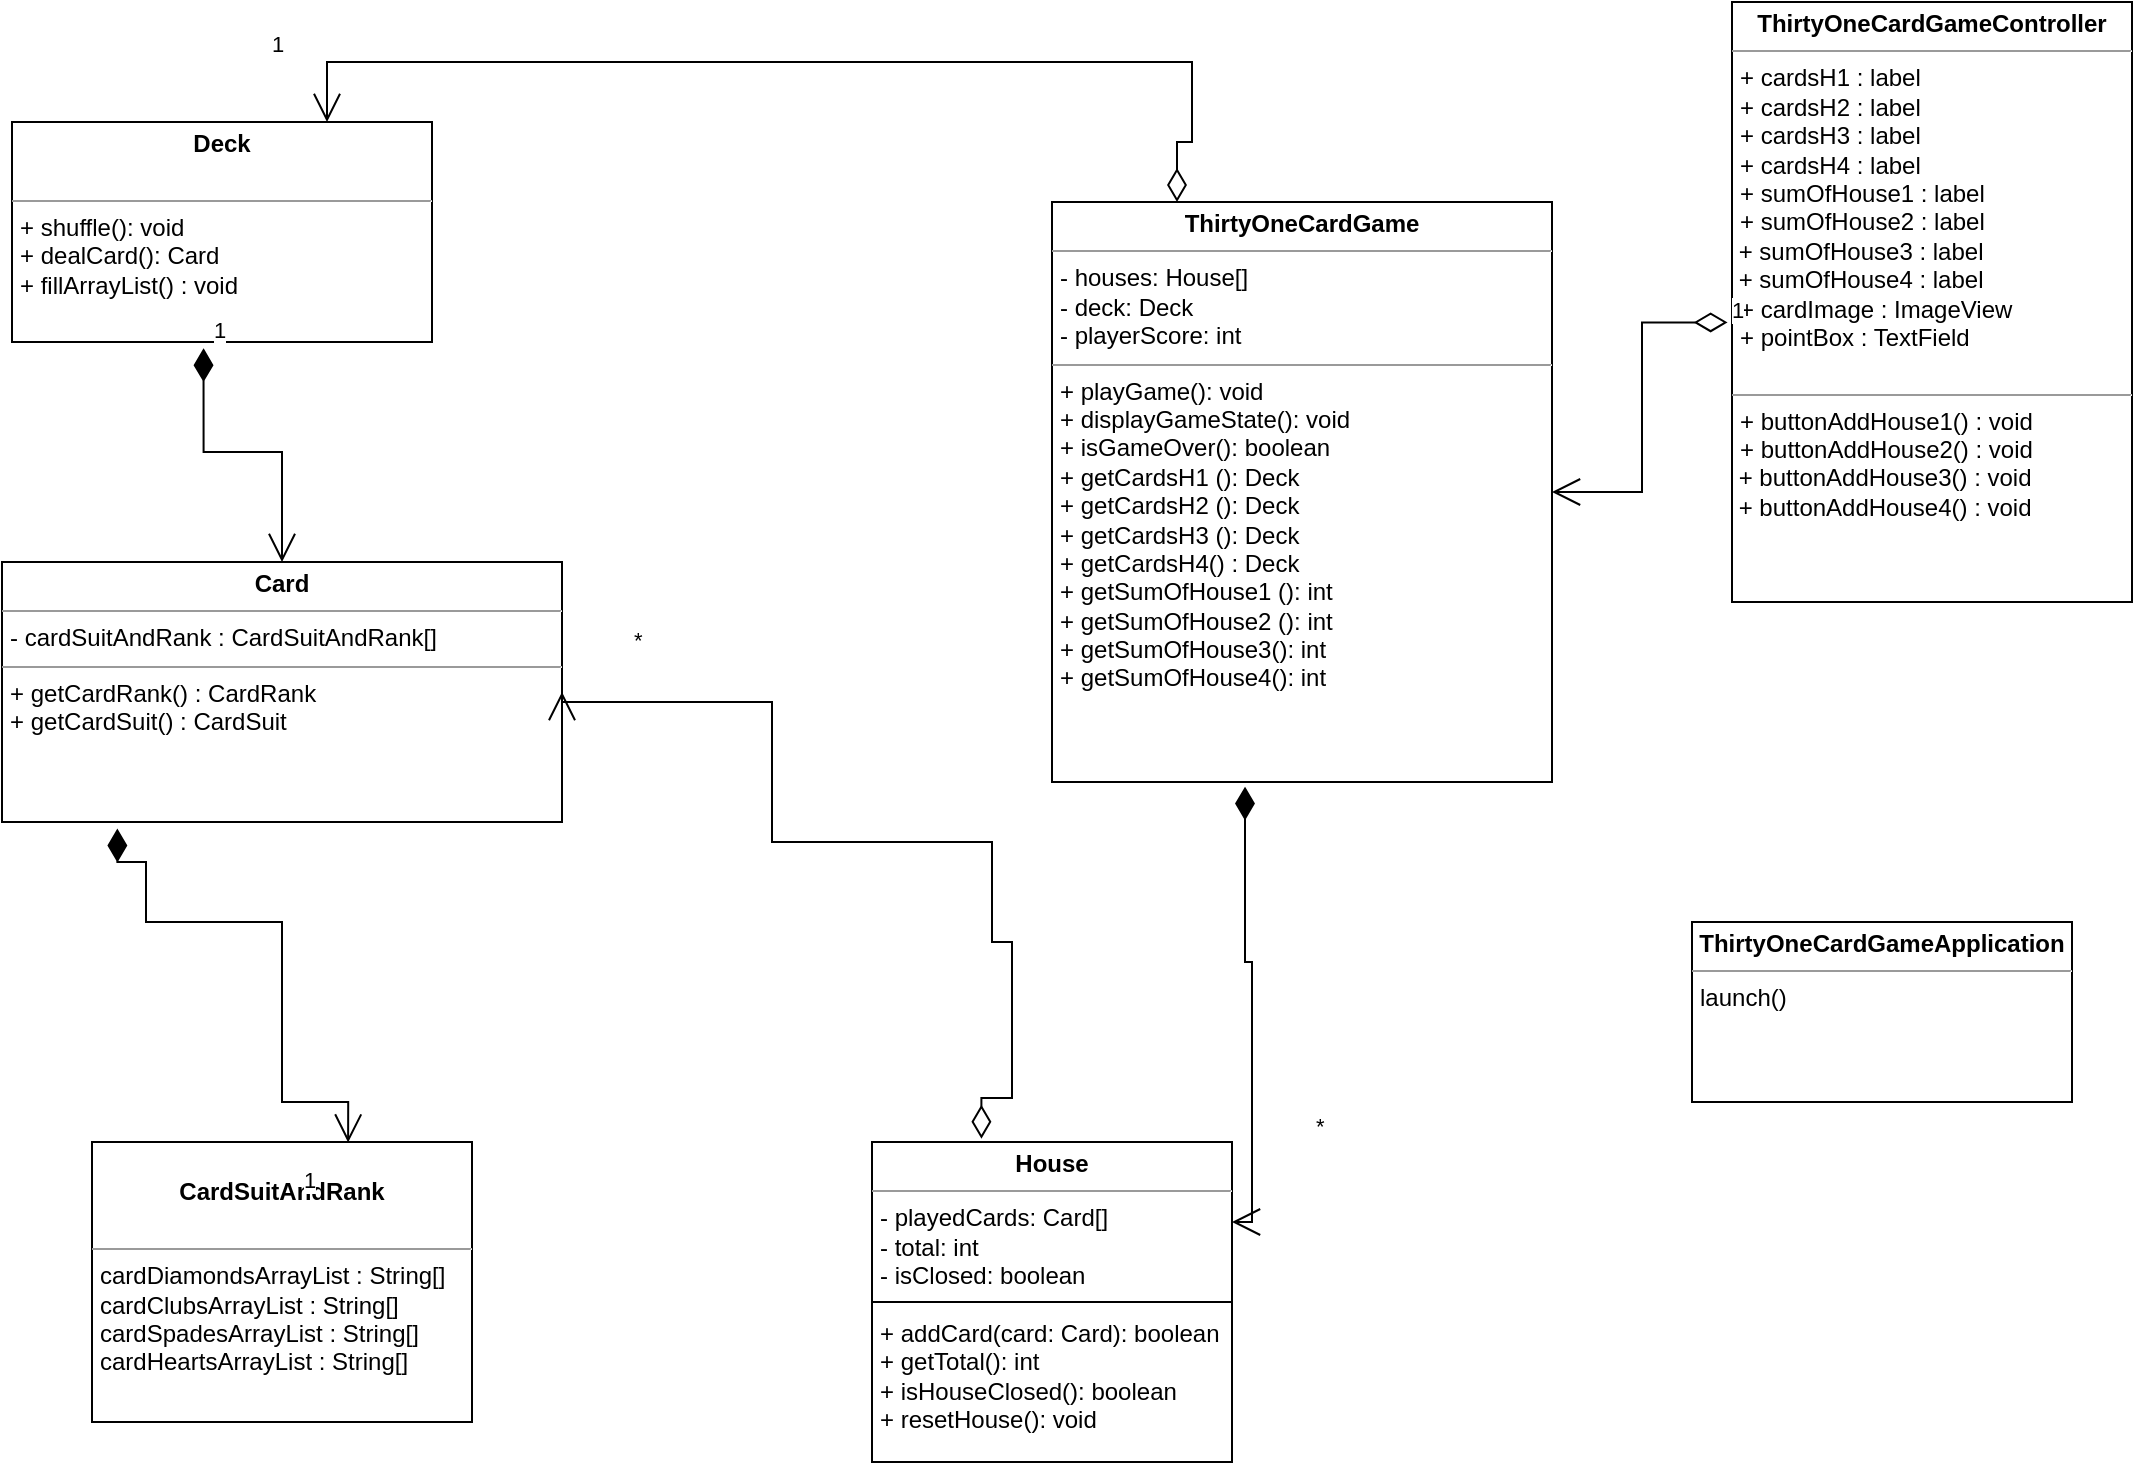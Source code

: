 <mxfile version="21.3.6" type="github">
  <diagram name="Σελίδα-1" id="A4azC9Wo4igHMcO6U7by">
    <mxGraphModel dx="1687" dy="846" grid="1" gridSize="10" guides="1" tooltips="1" connect="1" arrows="1" fold="1" page="1" pageScale="1" pageWidth="827" pageHeight="1169" math="0" shadow="0">
      <root>
        <mxCell id="0" />
        <mxCell id="1" parent="0" />
        <mxCell id="mpeZcMcyJuDYGSK2Ppig-25" value="&lt;p style=&quot;margin:0px;margin-top:4px;text-align:center;&quot;&gt;&lt;b&gt;Card&lt;/b&gt;&lt;/p&gt;&lt;hr size=&quot;1&quot;&gt;&lt;p style=&quot;margin:0px;margin-left:4px;&quot;&gt;- cardSuitAndRank : CardSuitAndRank[]&lt;/p&gt;&lt;hr size=&quot;1&quot;&gt;&lt;p style=&quot;margin:0px;margin-left:4px;&quot;&gt;+ getCardRank() : CardRank&lt;/p&gt;&lt;p style=&quot;margin:0px;margin-left:4px;&quot;&gt;+ getCardSuit() : CardSuit&lt;/p&gt;&lt;p style=&quot;margin:0px;margin-left:4px;&quot;&gt;&lt;br&gt;&lt;/p&gt;&lt;p style=&quot;margin:0px;margin-left:4px;&quot;&gt;&lt;br&gt;&lt;/p&gt;" style="verticalAlign=top;align=left;overflow=fill;fontSize=12;fontFamily=Helvetica;html=1;whiteSpace=wrap;" parent="1" vertex="1">
          <mxGeometry x="95" y="500" width="280" height="130" as="geometry" />
        </mxCell>
        <mxCell id="mpeZcMcyJuDYGSK2Ppig-27" value="&lt;p style=&quot;margin:0px;margin-top:4px;text-align:center;&quot;&gt;&lt;b&gt;Deck&lt;/b&gt;&lt;/p&gt;&lt;p style=&quot;margin:0px;margin-left:4px;&quot;&gt;&lt;br&gt;&lt;/p&gt;&lt;hr size=&quot;1&quot;&gt;&lt;p style=&quot;margin:0px;margin-left:4px;&quot;&gt;+ shuffle(): void&lt;/p&gt;&lt;p style=&quot;margin:0px;margin-left:4px;&quot;&gt;+ dealCard(): Card&lt;/p&gt;&lt;p style=&quot;margin:0px;margin-left:4px;&quot;&gt;+ fillArrayList() : void&lt;/p&gt;" style="verticalAlign=top;align=left;overflow=fill;fontSize=12;fontFamily=Helvetica;html=1;whiteSpace=wrap;" parent="1" vertex="1">
          <mxGeometry x="100" y="280" width="210" height="110" as="geometry" />
        </mxCell>
        <mxCell id="mpeZcMcyJuDYGSK2Ppig-29" value="&lt;p style=&quot;margin:0px;margin-top:4px;text-align:center;&quot;&gt;&lt;b&gt;House&lt;/b&gt;&lt;/p&gt;&lt;hr size=&quot;1&quot;&gt;&lt;p style=&quot;margin:0px;margin-left:4px;&quot;&gt;- playedCards: Card[]&lt;/p&gt;&lt;p style=&quot;margin:0px;margin-left:4px;&quot;&gt;- total: int&lt;/p&gt;&lt;p style=&quot;margin:0px;margin-left:4px;&quot;&gt;- isClosed: boolean&lt;/p&gt;&lt;p style=&quot;margin:0px;margin-left:4px;&quot;&gt;&lt;br&gt;&lt;/p&gt;&lt;p style=&quot;margin:0px;margin-left:4px;&quot;&gt;+ addCard(card: Card): boolean&lt;/p&gt;&lt;p style=&quot;margin:0px;margin-left:4px;&quot;&gt;+ getTotal(): int&lt;/p&gt;&lt;p style=&quot;margin:0px;margin-left:4px;&quot;&gt;+ isHouseClosed(): boolean&lt;/p&gt;&lt;p style=&quot;margin:0px;margin-left:4px;&quot;&gt;+ resetHouse(): void&lt;/p&gt;" style="verticalAlign=top;align=left;overflow=fill;fontSize=12;fontFamily=Helvetica;html=1;whiteSpace=wrap;" parent="1" vertex="1">
          <mxGeometry x="530" y="790" width="180" height="160" as="geometry" />
        </mxCell>
        <mxCell id="mpeZcMcyJuDYGSK2Ppig-31" value="" style="line;strokeWidth=1;fillColor=none;align=left;verticalAlign=middle;spacingTop=-1;spacingLeft=3;spacingRight=3;rotatable=0;labelPosition=right;points=[];portConstraint=eastwest;strokeColor=inherit;" parent="1" vertex="1">
          <mxGeometry x="530" y="866" width="180" height="8" as="geometry" />
        </mxCell>
        <mxCell id="mpeZcMcyJuDYGSK2Ppig-35" value="&lt;p style=&quot;margin:0px;margin-top:4px;text-align:center;&quot;&gt;&lt;b&gt;ThirtyOneCardGame&lt;/b&gt;&lt;/p&gt;&lt;hr size=&quot;1&quot;&gt;&lt;p style=&quot;margin:0px;margin-left:4px;&quot;&gt;- houses: House[]&lt;/p&gt;&lt;p style=&quot;margin:0px;margin-left:4px;&quot;&gt;- deck: Deck&lt;/p&gt;&lt;p style=&quot;margin:0px;margin-left:4px;&quot;&gt;- playerScore: int&lt;/p&gt;&lt;hr size=&quot;1&quot;&gt;&lt;p style=&quot;margin:0px;margin-left:4px;&quot;&gt;+ playGame(): void&lt;/p&gt;&lt;p style=&quot;margin:0px;margin-left:4px;&quot;&gt;+ displayGameState(): void&lt;/p&gt;&lt;p style=&quot;margin:0px;margin-left:4px;&quot;&gt;+ isGameOver(): boolean&lt;/p&gt;&lt;p style=&quot;margin:0px;margin-left:4px;&quot;&gt;+ getCardsH1 (): Deck&lt;/p&gt;&lt;p style=&quot;margin:0px;margin-left:4px;&quot;&gt;+ getCardsH2 (): Deck&lt;/p&gt;&lt;p style=&quot;margin:0px;margin-left:4px;&quot;&gt;+ getCardsH3 (): Deck&lt;/p&gt;&lt;p style=&quot;margin:0px;margin-left:4px;&quot;&gt;+ getCardsH4() : Deck&lt;/p&gt;&lt;p style=&quot;margin:0px;margin-left:4px;&quot;&gt;+ getSumOfHouse1 (): int&lt;/p&gt;&lt;p style=&quot;margin:0px;margin-left:4px;&quot;&gt;+ getSumOfHouse2 (): int&lt;/p&gt;&lt;p style=&quot;margin:0px;margin-left:4px;&quot;&gt;+ getSumOfHouse3(): int&lt;/p&gt;&lt;p style=&quot;margin:0px;margin-left:4px;&quot;&gt;+ getSumOfHouse4(): int&lt;/p&gt;&lt;p style=&quot;border-color: var(--border-color); margin: 0px 0px 0px 4px;&quot;&gt;&lt;br&gt;&lt;/p&gt;&lt;p style=&quot;margin:0px;margin-left:4px;&quot;&gt;&lt;br&gt;&lt;/p&gt;" style="verticalAlign=top;align=left;overflow=fill;fontSize=12;fontFamily=Helvetica;html=1;whiteSpace=wrap;" parent="1" vertex="1">
          <mxGeometry x="620" y="320" width="250" height="290" as="geometry" />
        </mxCell>
        <mxCell id="mpeZcMcyJuDYGSK2Ppig-37" value="&lt;p style=&quot;margin:0px;margin-top:4px;text-align:center;&quot;&gt;&lt;b style=&quot;border-color: var(--border-color);&quot;&gt;ThirtyOneCardGameController&lt;/b&gt;&lt;br&gt;&lt;/p&gt;&lt;hr size=&quot;1&quot;&gt;&lt;p style=&quot;margin:0px;margin-left:4px;&quot;&gt;+ cardsH1 : label&lt;/p&gt;&lt;p style=&quot;margin:0px;margin-left:4px;&quot;&gt;+ cardsH2 : label&lt;/p&gt;&lt;p style=&quot;margin:0px;margin-left:4px;&quot;&gt;+ cardsH3 : label&lt;br&gt;&lt;/p&gt;&lt;p style=&quot;margin:0px;margin-left:4px;&quot;&gt;+ cardsH4 : label&lt;br&gt;&lt;/p&gt;&lt;p style=&quot;margin:0px;margin-left:4px;&quot;&gt;+ sumOfHouse1 : label&lt;br&gt;&lt;/p&gt;&lt;p style=&quot;margin:0px;margin-left:4px;&quot;&gt;+ sumOfHouse2 : label&amp;nbsp;&amp;nbsp;&lt;/p&gt;&amp;nbsp;+ sumOfHouse3&amp;nbsp;: label&lt;br&gt;&amp;nbsp;+ sumOfHouse4 : label&lt;br&gt;&lt;p style=&quot;margin:0px;margin-left:4px;&quot;&gt;+ cardImage : ImageView&lt;br&gt;&lt;/p&gt;&lt;p style=&quot;margin:0px;margin-left:4px;&quot;&gt;+ pointBox : TextField&lt;/p&gt;&lt;p style=&quot;margin:0px;margin-left:4px;&quot;&gt;&lt;br&gt;&lt;/p&gt;&lt;hr size=&quot;1&quot;&gt;&lt;p style=&quot;margin:0px;margin-left:4px;&quot;&gt;+&amp;nbsp;buttonAddHouse1&lt;span style=&quot;background-color: initial;&quot;&gt;() : void&lt;/span&gt;&lt;/p&gt;&lt;p style=&quot;margin:0px;margin-left:4px;&quot;&gt;&lt;span style=&quot;background-color: initial;&quot;&gt;+&amp;nbsp;&lt;/span&gt;buttonAddHouse2() : void&lt;/p&gt;&amp;nbsp;+ buttonAddHouse3() : void&lt;br&gt;&amp;nbsp;+ buttonAddHouse4() : void" style="verticalAlign=top;align=left;overflow=fill;fontSize=12;fontFamily=Helvetica;html=1;whiteSpace=wrap;" parent="1" vertex="1">
          <mxGeometry x="960" y="220" width="200" height="300" as="geometry" />
        </mxCell>
        <mxCell id="1UKVTPLvdxE5c14qlUAA-3" value="&lt;p style=&quot;margin:0px;margin-top:4px;text-align:center;&quot;&gt;&lt;br&gt;&lt;b&gt;CardSuitAndRank&lt;/b&gt;&lt;/p&gt;&lt;p style=&quot;margin:0px;margin-left:4px;&quot;&gt;&lt;br&gt;&lt;/p&gt;&lt;hr size=&quot;1&quot;&gt;&lt;p style=&quot;border-color: var(--border-color); margin: 0px 0px 0px 4px;&quot;&gt;cardDiamondsArrayList : String[]&lt;/p&gt;&lt;p style=&quot;border-color: var(--border-color); margin: 0px 0px 0px 4px;&quot;&gt;cardClubsArrayList : String[]&lt;br&gt;&lt;/p&gt;&lt;p style=&quot;border-color: var(--border-color); margin: 0px 0px 0px 4px;&quot;&gt;cardSpadesArrayList : String[]&lt;br&gt;&lt;/p&gt;&lt;p style=&quot;border-color: var(--border-color); margin: 0px 0px 0px 4px;&quot;&gt;cardHeartsArrayList : String[]&lt;br&gt;&lt;/p&gt;" style="verticalAlign=top;align=left;overflow=fill;fontSize=12;fontFamily=Helvetica;html=1;whiteSpace=wrap;" vertex="1" parent="1">
          <mxGeometry x="140" y="790" width="190" height="140" as="geometry" />
        </mxCell>
        <mxCell id="1UKVTPLvdxE5c14qlUAA-11" value="1" style="endArrow=open;html=1;endSize=12;startArrow=diamondThin;startSize=14;startFill=1;edgeStyle=orthogonalEdgeStyle;align=left;verticalAlign=bottom;rounded=0;exitX=0.206;exitY=1.025;exitDx=0;exitDy=0;exitPerimeter=0;entryX=0.674;entryY=0.002;entryDx=0;entryDy=0;entryPerimeter=0;" edge="1" parent="1" source="mpeZcMcyJuDYGSK2Ppig-25" target="1UKVTPLvdxE5c14qlUAA-3">
          <mxGeometry x="0.678" y="-48" relative="1" as="geometry">
            <mxPoint x="330" y="620" as="sourcePoint" />
            <mxPoint x="490" y="620" as="targetPoint" />
            <Array as="points">
              <mxPoint x="153" y="650" />
              <mxPoint x="167" y="650" />
              <mxPoint x="167" y="680" />
              <mxPoint x="235" y="680" />
              <mxPoint x="235" y="770" />
            </Array>
            <mxPoint as="offset" />
          </mxGeometry>
        </mxCell>
        <mxCell id="1UKVTPLvdxE5c14qlUAA-12" value="*" style="endArrow=open;html=1;endSize=12;startArrow=diamondThin;startSize=14;startFill=0;edgeStyle=orthogonalEdgeStyle;align=left;verticalAlign=bottom;rounded=0;exitX=0.304;exitY=-0.01;exitDx=0;exitDy=0;entryX=1;entryY=0.5;entryDx=0;entryDy=0;exitPerimeter=0;" edge="1" parent="1" source="mpeZcMcyJuDYGSK2Ppig-29" target="mpeZcMcyJuDYGSK2Ppig-25">
          <mxGeometry x="0.833" y="-22" relative="1" as="geometry">
            <mxPoint x="330" y="620" as="sourcePoint" />
            <mxPoint x="320" y="572" as="targetPoint" />
            <Array as="points">
              <mxPoint x="600" y="768" />
              <mxPoint x="600" y="690" />
              <mxPoint x="590" y="690" />
              <mxPoint x="590" y="640" />
              <mxPoint x="480" y="640" />
              <mxPoint x="480" y="570" />
              <mxPoint x="375" y="570" />
            </Array>
            <mxPoint as="offset" />
          </mxGeometry>
        </mxCell>
        <mxCell id="1UKVTPLvdxE5c14qlUAA-23" value="1" style="endArrow=open;html=1;endSize=12;startArrow=diamondThin;startSize=14;startFill=0;edgeStyle=orthogonalEdgeStyle;align=left;verticalAlign=bottom;rounded=0;exitX=0.25;exitY=0;exitDx=0;exitDy=0;entryX=0.75;entryY=0;entryDx=0;entryDy=0;" edge="1" parent="1" source="mpeZcMcyJuDYGSK2Ppig-35" target="mpeZcMcyJuDYGSK2Ppig-27">
          <mxGeometry x="0.891" y="-30" relative="1" as="geometry">
            <mxPoint x="340" y="530" as="sourcePoint" />
            <mxPoint x="500" y="530" as="targetPoint" />
            <Array as="points">
              <mxPoint x="683" y="290" />
              <mxPoint x="690" y="290" />
              <mxPoint x="690" y="250" />
              <mxPoint x="258" y="250" />
            </Array>
            <mxPoint y="-1" as="offset" />
          </mxGeometry>
        </mxCell>
        <mxCell id="1UKVTPLvdxE5c14qlUAA-31" value="1" style="endArrow=open;html=1;endSize=12;startArrow=diamondThin;startSize=14;startFill=1;edgeStyle=orthogonalEdgeStyle;align=left;verticalAlign=bottom;rounded=0;exitX=0.456;exitY=1.028;exitDx=0;exitDy=0;exitPerimeter=0;" edge="1" parent="1" source="mpeZcMcyJuDYGSK2Ppig-27" target="mpeZcMcyJuDYGSK2Ppig-25">
          <mxGeometry x="-1" y="3" relative="1" as="geometry">
            <mxPoint x="340" y="530" as="sourcePoint" />
            <mxPoint x="500" y="530" as="targetPoint" />
          </mxGeometry>
        </mxCell>
        <mxCell id="1UKVTPLvdxE5c14qlUAA-32" value="1" style="endArrow=open;html=1;endSize=12;startArrow=diamondThin;startSize=14;startFill=0;edgeStyle=orthogonalEdgeStyle;align=left;verticalAlign=bottom;rounded=0;exitX=-0.011;exitY=0.534;exitDx=0;exitDy=0;exitPerimeter=0;entryX=1;entryY=0.5;entryDx=0;entryDy=0;" edge="1" parent="1" source="mpeZcMcyJuDYGSK2Ppig-37" target="mpeZcMcyJuDYGSK2Ppig-35">
          <mxGeometry x="-1" y="3" relative="1" as="geometry">
            <mxPoint x="340" y="530" as="sourcePoint" />
            <mxPoint x="500" y="530" as="targetPoint" />
          </mxGeometry>
        </mxCell>
        <mxCell id="1UKVTPLvdxE5c14qlUAA-33" value="&lt;p style=&quot;margin:0px;margin-top:4px;text-align:center;&quot;&gt;&lt;b style=&quot;border-color: var(--border-color);&quot;&gt;ThirtyOneCardGameApplication&lt;/b&gt;&lt;br&gt;&lt;/p&gt;&lt;hr size=&quot;1&quot;&gt;&lt;p style=&quot;margin:0px;margin-left:4px;&quot;&gt;launch()&lt;/p&gt;" style="verticalAlign=top;align=left;overflow=fill;fontSize=12;fontFamily=Helvetica;html=1;whiteSpace=wrap;" vertex="1" parent="1">
          <mxGeometry x="940" y="680" width="190" height="90" as="geometry" />
        </mxCell>
        <mxCell id="1UKVTPLvdxE5c14qlUAA-35" value="*" style="endArrow=open;html=1;endSize=12;startArrow=diamondThin;startSize=14;startFill=1;edgeStyle=orthogonalEdgeStyle;align=left;verticalAlign=bottom;rounded=0;exitX=0.386;exitY=1.008;exitDx=0;exitDy=0;exitPerimeter=0;entryX=1;entryY=0.25;entryDx=0;entryDy=0;" edge="1" parent="1" source="mpeZcMcyJuDYGSK2Ppig-35" target="mpeZcMcyJuDYGSK2Ppig-29">
          <mxGeometry x="0.577" y="30" relative="1" as="geometry">
            <mxPoint x="340" y="530" as="sourcePoint" />
            <mxPoint x="500" y="530" as="targetPoint" />
            <mxPoint as="offset" />
          </mxGeometry>
        </mxCell>
      </root>
    </mxGraphModel>
  </diagram>
</mxfile>
